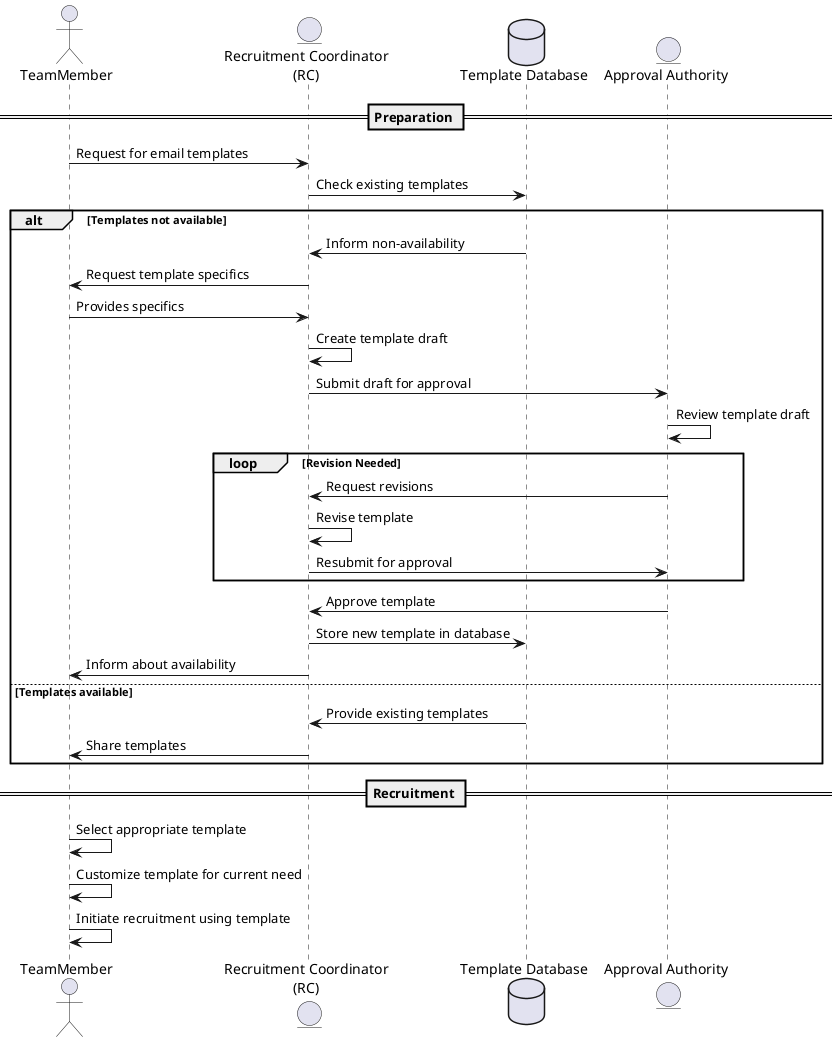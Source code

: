 @startuml
actor TeamMember as TM
entity "Recruitment Coordinator\n(RC)" as RC
database "Template Database" as DB
entity "Approval Authority" as AA

== Preparation ==
TM -> RC : Request for email templates
RC -> DB : Check existing templates
alt Templates not available
    DB -> RC : Inform non-availability
    RC -> TM : Request template specifics
    TM -> RC : Provides specifics
    RC -> RC : Create template draft
    RC -> AA : Submit draft for approval
    AA -> AA : Review template draft
    loop Revision Needed
        AA -> RC : Request revisions
        RC -> RC : Revise template
        RC -> AA : Resubmit for approval
    end
    AA -> RC : Approve template
    RC -> DB : Store new template in database
    RC -> TM : Inform about availability
else Templates available
    DB -> RC : Provide existing templates
    RC -> TM : Share templates
end

== Recruitment ==
TM -> TM : Select appropriate template
TM -> TM : Customize template for current need
TM -> TM : Initiate recruitment using template

@enduml
